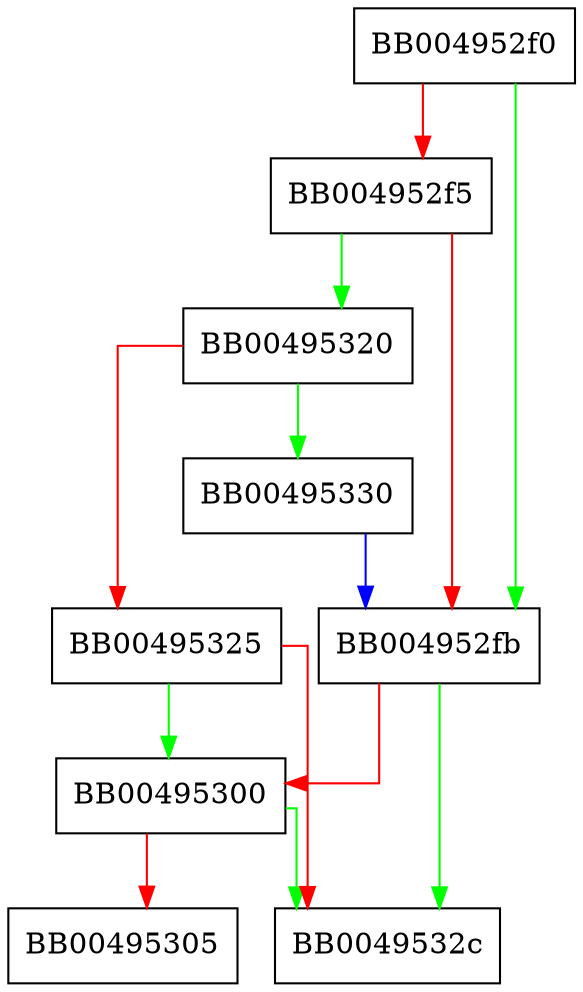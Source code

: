 digraph SSL_get0_client_cert_type {
  node [shape="box"];
  graph [splines=ortho];
  BB004952f0 -> BB004952fb [color="green"];
  BB004952f0 -> BB004952f5 [color="red"];
  BB004952f5 -> BB00495320 [color="green"];
  BB004952f5 -> BB004952fb [color="red"];
  BB004952fb -> BB0049532c [color="green"];
  BB004952fb -> BB00495300 [color="red"];
  BB00495300 -> BB0049532c [color="green"];
  BB00495300 -> BB00495305 [color="red"];
  BB00495320 -> BB00495330 [color="green"];
  BB00495320 -> BB00495325 [color="red"];
  BB00495325 -> BB00495300 [color="green"];
  BB00495325 -> BB0049532c [color="red"];
  BB00495330 -> BB004952fb [color="blue"];
}